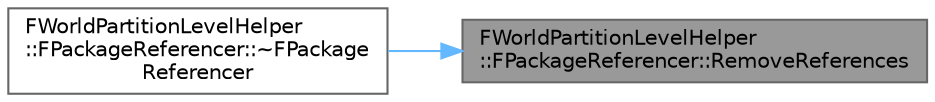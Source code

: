 digraph "FWorldPartitionLevelHelper::FPackageReferencer::RemoveReferences"
{
 // INTERACTIVE_SVG=YES
 // LATEX_PDF_SIZE
  bgcolor="transparent";
  edge [fontname=Helvetica,fontsize=10,labelfontname=Helvetica,labelfontsize=10];
  node [fontname=Helvetica,fontsize=10,shape=box,height=0.2,width=0.4];
  rankdir="RL";
  Node1 [id="Node000001",label="FWorldPartitionLevelHelper\l::FPackageReferencer::RemoveReferences",height=0.2,width=0.4,color="gray40", fillcolor="grey60", style="filled", fontcolor="black",tooltip=" "];
  Node1 -> Node2 [id="edge1_Node000001_Node000002",dir="back",color="steelblue1",style="solid",tooltip=" "];
  Node2 [id="Node000002",label="FWorldPartitionLevelHelper\l::FPackageReferencer::~FPackage\lReferencer",height=0.2,width=0.4,color="grey40", fillcolor="white", style="filled",URL="$d5/d16/structFWorldPartitionLevelHelper_1_1FPackageReferencer.html#a6c75dad5c7dfd48edfcffb4c67483a41",tooltip=" "];
}
